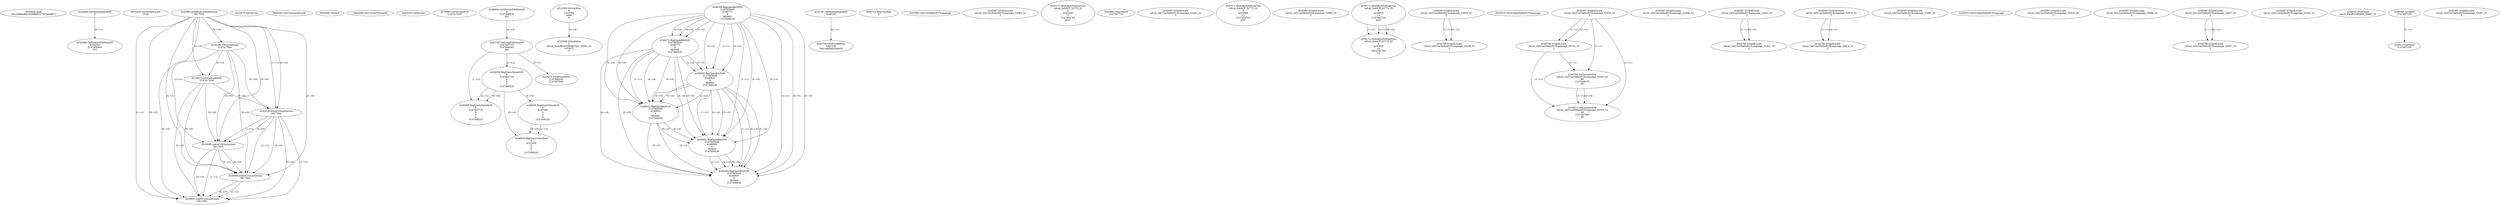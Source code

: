 // Global SCDG with merge call
digraph {
	0 [label="6850628.main
001c49dae8d21b398b9247593baddf73"]
	1 [label="4254480.GetModuleHandleW
0"]
	2 [label="6844434.SetThreadLocale
1024"]
	3 [label="4243965.InitializeCriticalSection
6917004"]
	4 [label="4243979.GetVersion
"]
	5 [label="4250188.GetSystemInfo
2147417660"]
	3 -> 5 [label="(0-->0)"]
	6 [label="6844540.GetCommandLineW
"]
	7 [label="4214413.GetStartupInfoW
2147417624"]
	3 -> 7 [label="(0-->0)"]
	5 -> 7 [label="(0-->0)"]
	8 [label="6844560.GetACP
"]
	9 [label="6844580.GetCurrentThreadId
"]
	10 [label="4250204.GetVersion
"]
	11 [label="4276690.GetVersionExW
2147417420"]
	12 [label="4243306.GetModuleFileNameW
4194304
2147408904
522"]
	1 -> 12 [label="(0-->1)"]
	13 [label="4248064.GetModuleFileNameW
0
2147408370
261"]
	14 [label="4215383.VirtualAlloc
0
1310704
4096
4"]
	15 [label="4246338.RegOpenKeyExW
2147483649
4246772
0
983065
2147408236"]
	16 [label="4246372.RegOpenKeyExW
2147483650
4246772
0
983065
2147408236"]
	15 -> 16 [label="(2-->2)"]
	15 -> 16 [label="(4-->4)"]
	15 -> 16 [label="(5-->5)"]
	17 [label="4246402.RegOpenKeyExW
2147483649
4246832
0
983065
2147408236"]
	15 -> 17 [label="(1-->1)"]
	15 -> 17 [label="(4-->4)"]
	16 -> 17 [label="(4-->4)"]
	15 -> 17 [label="(5-->5)"]
	16 -> 17 [label="(5-->5)"]
	18 [label="4245741.GetModuleHandleW
4246160"]
	19 [label="4245758.GetProcAddress
9441320
GetLongPathNameW"]
	18 -> 19 [label="(0-->1)"]
	20 [label="4245785.GetLongPathNameW
2147407710
2147406542
261"]
	13 -> 20 [label="(3-->3)"]
	21 [label="4246556.RegQueryValueExW
0
2147407710
0
0
0
2147408232"]
	20 -> 21 [label="(1-->2)"]
	22 [label="4246635.RegQueryValueExW
0
4247000
0
0
0
2147408232"]
	21 -> 22 [label="(6-->6)"]
	23 [label="4246722.RegCloseKey
0"]
	24 [label="4247883.GetUserDefaultUILanguage
"]
	25 [label="4245418.EnterCriticalSection
6917004"]
	3 -> 25 [label="(1-->1)"]
	3 -> 25 [label="(0-->0)"]
	5 -> 25 [label="(0-->0)"]
	7 -> 25 [label="(0-->0)"]
	26 [label="4245469.LeaveCriticalSection
6917004"]
	3 -> 26 [label="(1-->1)"]
	25 -> 26 [label="(1-->1)"]
	3 -> 26 [label="(0-->0)"]
	5 -> 26 [label="(0-->0)"]
	7 -> 26 [label="(0-->0)"]
	25 -> 26 [label="(0-->0)"]
	27 [label="4245487.IsValidLocale
retval_GetUserDefaultUILanguage_33083_32
2"]
	28 [label="4250171.MultiByteToWideChar
retval_GetACP_32773_32
0
4243440
11
2147403704
2047"]
	29 [label="4215588.VirtualAlloc
0
retval_MultiByteToWideChar_33662_32
1052672
4"]
	14 -> 29 [label="(4-->4)"]
	30 [label="4245683.CharNextW
2147407716"]
	31 [label="4246599.RegQueryValueExW
0
2147407710
0
0
0
2147408232"]
	20 -> 31 [label="(1-->2)"]
	21 -> 31 [label="(2-->2)"]
	21 -> 31 [label="(6-->6)"]
	32 [label="4245487.IsValidLocale
retval_GetUserDefaultUILanguage_33262_32
2"]
	33 [label="4250171.MultiByteToWideChar
retval_GetACP_32773_32
0
4243668
11
2147403704
2047"]
	34 [label="4245487.IsValidLocale
retval_GetUserDefaultUILanguage_32899_32
2"]
	35 [label="4250171.MultiByteToWideChar
retval_GetACP_32774_32
0
4243616
14
2147403704
2047"]
	36 [label="4250171.MultiByteToWideChar
retval_GetACP_32774_32
0
4243616
14
3224282764
15"]
	35 -> 36 [label="(1-->1)"]
	35 -> 36 [label="(3-->3)"]
	35 -> 36 [label="(4-->4)"]
	37 [label="4246676.RegQueryValueExW
0
4247000
0
0
0
2147408232"]
	22 -> 37 [label="(2-->2)"]
	21 -> 37 [label="(6-->6)"]
	22 -> 37 [label="(6-->6)"]
	38 [label="4245487.IsValidLocale
retval_GetUserDefaultUILanguage_33029_32
2"]
	39 [label="4244766.IsValidLocale
retval_GetUserDefaultUILanguage_33029_32
2"]
	38 -> 39 [label="(1-->1)"]
	38 -> 39 [label="(2-->2)"]
	40 [label="4245525.GetSystemDefaultUILanguage
"]
	41 [label="4245580.EnterCriticalSection
6917004"]
	3 -> 41 [label="(1-->1)"]
	25 -> 41 [label="(1-->1)"]
	26 -> 41 [label="(1-->1)"]
	3 -> 41 [label="(0-->0)"]
	5 -> 41 [label="(0-->0)"]
	7 -> 41 [label="(0-->0)"]
	25 -> 41 [label="(0-->0)"]
	26 -> 41 [label="(0-->0)"]
	42 [label="4245621.LeaveCriticalSection
6917004"]
	3 -> 42 [label="(1-->1)"]
	25 -> 42 [label="(1-->1)"]
	26 -> 42 [label="(1-->1)"]
	41 -> 42 [label="(1-->1)"]
	3 -> 42 [label="(0-->0)"]
	5 -> 42 [label="(0-->0)"]
	7 -> 42 [label="(0-->0)"]
	25 -> 42 [label="(0-->0)"]
	26 -> 42 [label="(0-->0)"]
	41 -> 42 [label="(0-->0)"]
	43 [label="4246432.RegOpenKeyExW
2147483650
4246832
0
983065
2147408236"]
	16 -> 43 [label="(1-->1)"]
	17 -> 43 [label="(2-->2)"]
	15 -> 43 [label="(4-->4)"]
	16 -> 43 [label="(4-->4)"]
	17 -> 43 [label="(4-->4)"]
	15 -> 43 [label="(5-->5)"]
	16 -> 43 [label="(5-->5)"]
	17 -> 43 [label="(5-->5)"]
	44 [label="4246462.RegOpenKeyExW
2147483649
4246884
0
983065
2147408236"]
	15 -> 44 [label="(1-->1)"]
	17 -> 44 [label="(1-->1)"]
	15 -> 44 [label="(4-->4)"]
	16 -> 44 [label="(4-->4)"]
	17 -> 44 [label="(4-->4)"]
	43 -> 44 [label="(4-->4)"]
	15 -> 44 [label="(5-->5)"]
	16 -> 44 [label="(5-->5)"]
	17 -> 44 [label="(5-->5)"]
	43 -> 44 [label="(5-->5)"]
	45 [label="4246492.RegOpenKeyExW
2147483649
4246936
0
983065
2147408236"]
	15 -> 45 [label="(1-->1)"]
	17 -> 45 [label="(1-->1)"]
	44 -> 45 [label="(1-->1)"]
	15 -> 45 [label="(4-->4)"]
	16 -> 45 [label="(4-->4)"]
	17 -> 45 [label="(4-->4)"]
	43 -> 45 [label="(4-->4)"]
	44 -> 45 [label="(4-->4)"]
	15 -> 45 [label="(5-->5)"]
	16 -> 45 [label="(5-->5)"]
	17 -> 45 [label="(5-->5)"]
	43 -> 45 [label="(5-->5)"]
	44 -> 45 [label="(5-->5)"]
	46 [label="4245487.IsValidLocale
retval_GetUserDefaultUILanguage_33333_32
2"]
	47 [label="4244766.IsValidLocale
retval_GetUserDefaultUILanguage_33333_32
2"]
	46 -> 47 [label="(1-->1)"]
	46 -> 47 [label="(2-->2)"]
	48 [label="4244794.GetLocaleInfoW
retval_GetUserDefaultUILanguage_33333_32
89
2147408070
85"]
	46 -> 48 [label="(1-->1)"]
	47 -> 48 [label="(1-->1)"]
	49 [label="4244811.GetLocaleInfoW
retval_GetUserDefaultUILanguage_33333_32
90
2147407900
85"]
	46 -> 49 [label="(1-->1)"]
	47 -> 49 [label="(1-->1)"]
	48 -> 49 [label="(1-->1)"]
	48 -> 49 [label="(4-->4)"]
	50 [label="4245487.IsValidLocale
retval_GetUserDefaultUILanguage_32898_32
2"]
	51 [label="4245487.IsValidLocale
retval_GetUserDefaultUILanguage_32921_32
2"]
	52 [label="4245487.IsValidLocale
retval_GetUserDefaultUILanguage_32919_32
2"]
	53 [label="4245487.IsValidLocale
retval_GetUserDefaultUILanguage_32995_32
2"]
	54 [label="4244766.IsValidLocale
retval_GetUserDefaultUILanguage_32919_32
2"]
	52 -> 54 [label="(1-->1)"]
	52 -> 54 [label="(2-->2)"]
	55 [label="4245552.GetSystemDefaultUILanguage
"]
	56 [label="4246014.FindFirstFileW
2147406542
2147407064"]
	20 -> 56 [label="(2-->1)"]
	57 [label="4245487.IsValidLocale
retval_GetUserDefaultUILanguage_33018_32
2"]
	58 [label="4245487.IsValidLocale
retval_GetUserDefaultUILanguage_32986_32
2"]
	59 [label="4245487.IsValidLocale
retval_GetUserDefaultUILanguage_32927_32
2"]
	60 [label="4244766.IsValidLocale
retval_GetUserDefaultUILanguage_32927_32
2"]
	59 -> 60 [label="(1-->1)"]
	59 -> 60 [label="(2-->2)"]
	61 [label="4245487.IsValidLocale
retval_GetUserDefaultUILanguage_33201_32
2"]
	62 [label="4246032.FindClose
retval_FindFirstFileW_32867_32"]
	63 [label="4246044.lstrlenW
2147407108"]
	64 [label="4246113.lstrlenW
2147407108"]
	63 -> 64 [label="(1-->1)"]
	65 [label="4245487.IsValidLocale
retval_GetUserDefaultUILanguage_33307_32
2"]
	66 [label="4244766.IsValidLocale
retval_GetUserDefaultUILanguage_32921_32
2"]
	51 -> 66 [label="(1-->1)"]
	51 -> 66 [label="(2-->2)"]
}
